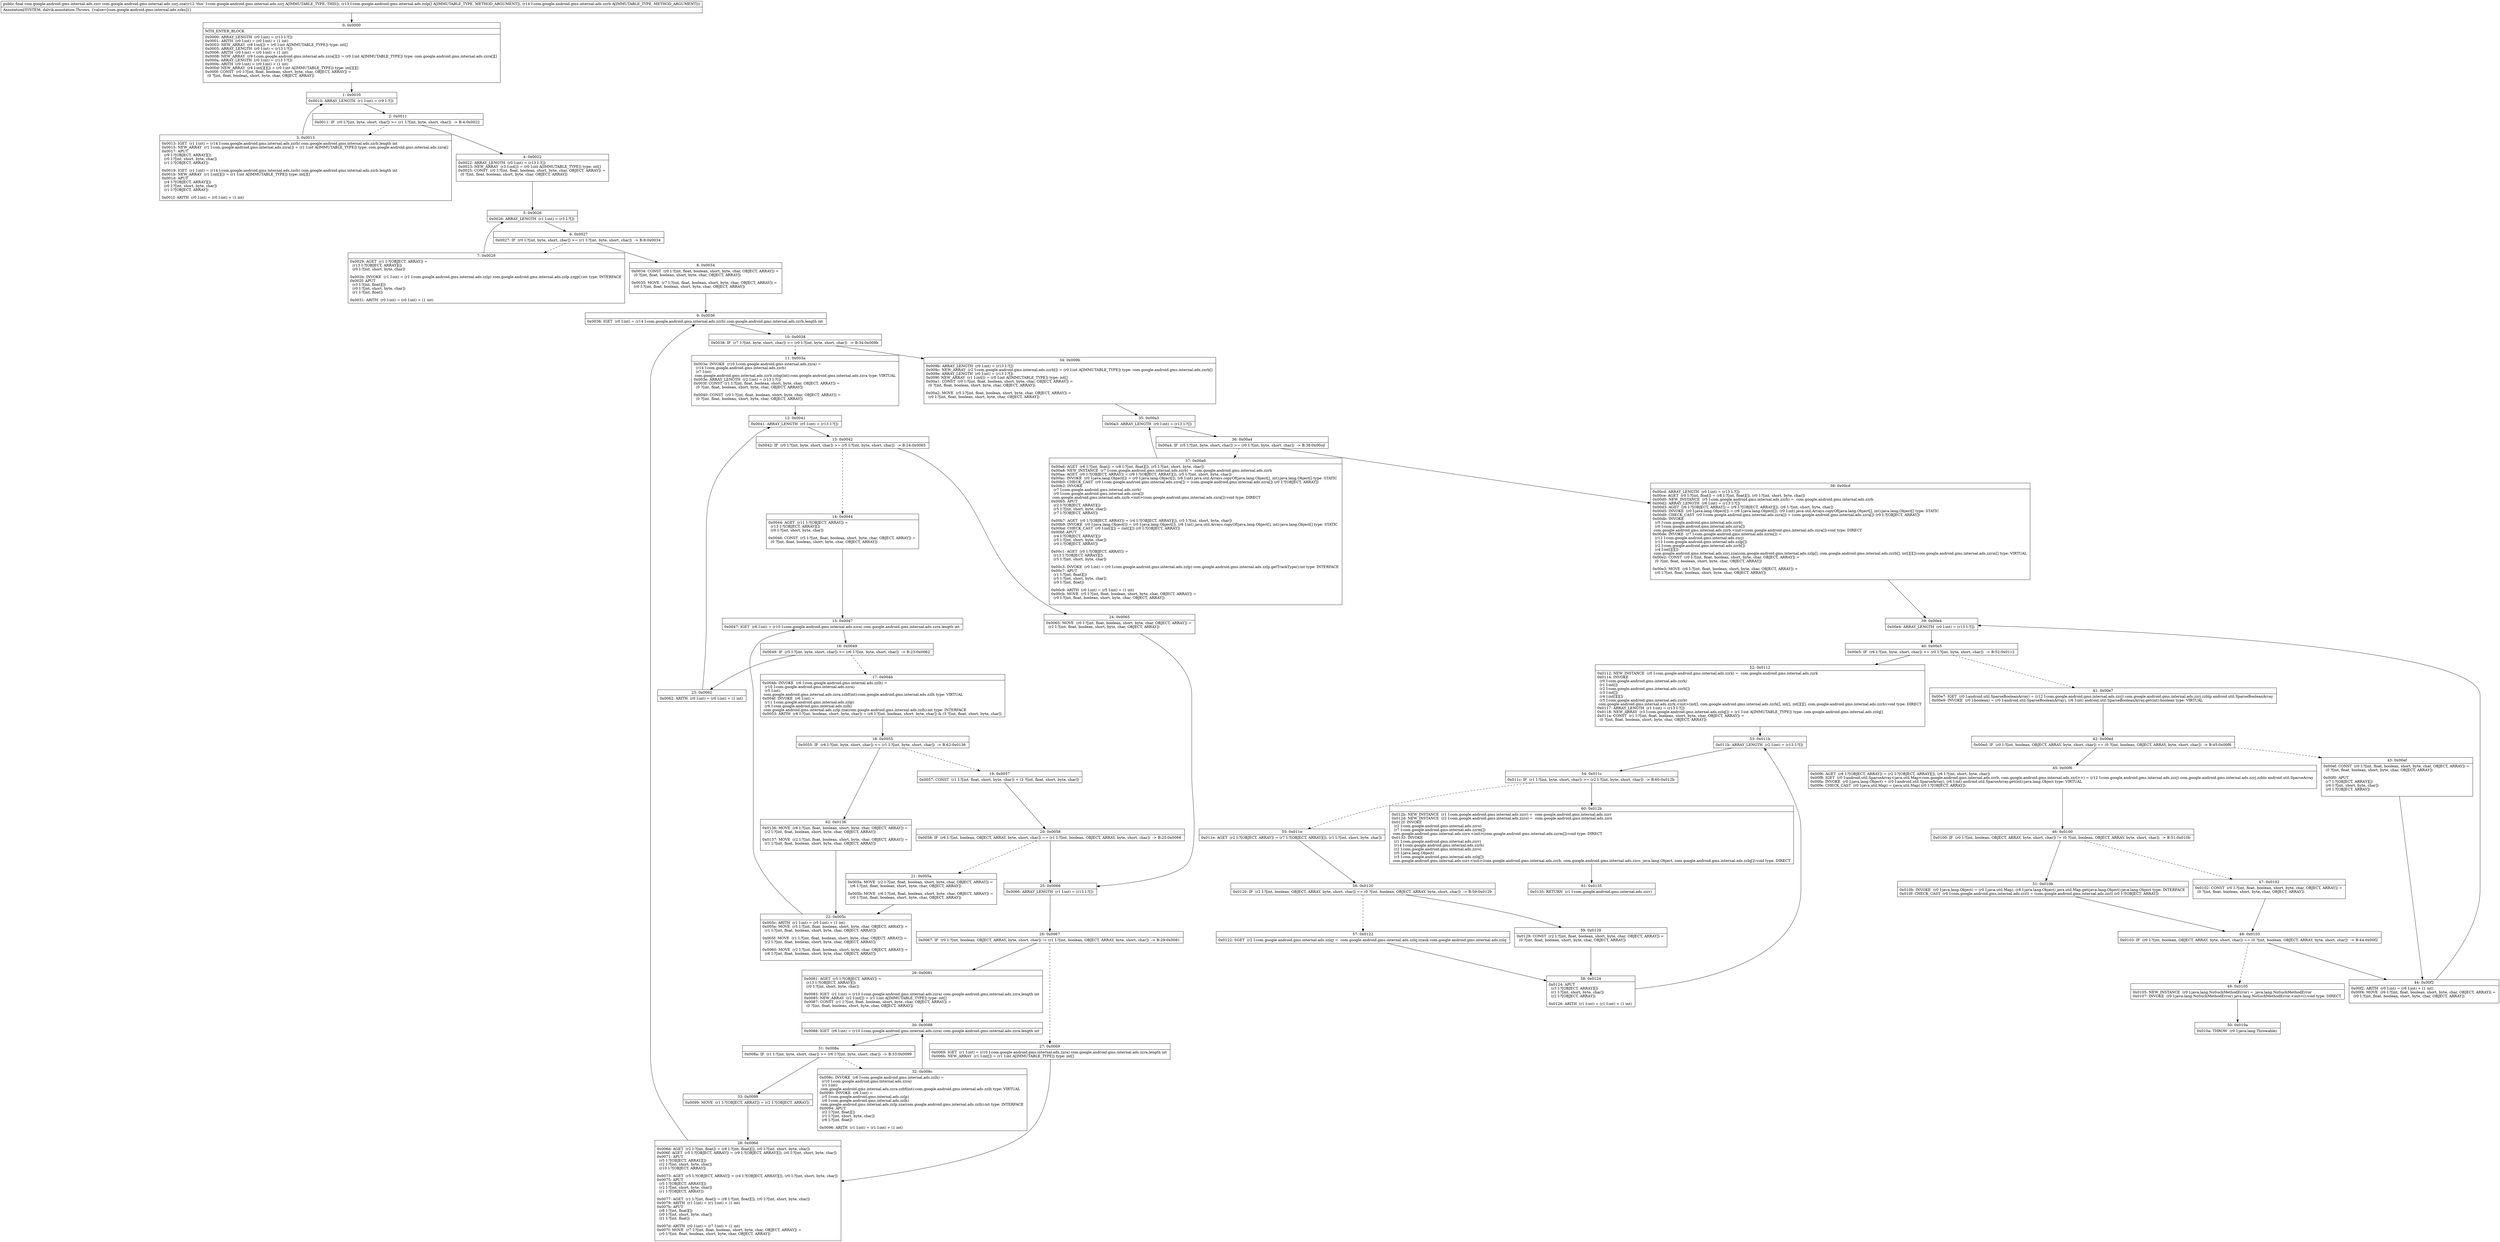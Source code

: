 digraph "CFG forcom.google.android.gms.internal.ads.zzrj.zza([Lcom\/google\/android\/gms\/internal\/ads\/zzlp;Lcom\/google\/android\/gms\/internal\/ads\/zzrb;)Lcom\/google\/android\/gms\/internal\/ads\/zzrr;" {
Node_0 [shape=record,label="{0\:\ 0x0000|MTH_ENTER_BLOCK\l|0x0000: ARRAY_LENGTH  (r0 I:int) = (r13 I:?[]) \l0x0001: ARITH  (r0 I:int) = (r0 I:int) + (1 int) \l0x0003: NEW_ARRAY  (r8 I:int[]) = (r0 I:int A[IMMUTABLE_TYPE]) type: int[] \l0x0005: ARRAY_LENGTH  (r0 I:int) = (r13 I:?[]) \l0x0006: ARITH  (r0 I:int) = (r0 I:int) + (1 int) \l0x0008: NEW_ARRAY  (r9 I:com.google.android.gms.internal.ads.zzra[][]) = (r0 I:int A[IMMUTABLE_TYPE]) type: com.google.android.gms.internal.ads.zzra[][] \l0x000a: ARRAY_LENGTH  (r0 I:int) = (r13 I:?[]) \l0x000b: ARITH  (r0 I:int) = (r0 I:int) + (1 int) \l0x000d: NEW_ARRAY  (r4 I:int[][][]) = (r0 I:int A[IMMUTABLE_TYPE]) type: int[][][] \l0x000f: CONST  (r0 I:?[int, float, boolean, short, byte, char, OBJECT, ARRAY]) = \l  (0 ?[int, float, boolean, short, byte, char, OBJECT, ARRAY])\l \l}"];
Node_1 [shape=record,label="{1\:\ 0x0010|0x0010: ARRAY_LENGTH  (r1 I:int) = (r9 I:?[]) \l}"];
Node_2 [shape=record,label="{2\:\ 0x0011|0x0011: IF  (r0 I:?[int, byte, short, char]) \>= (r1 I:?[int, byte, short, char])  \-\> B:4:0x0022 \l}"];
Node_3 [shape=record,label="{3\:\ 0x0013|0x0013: IGET  (r1 I:int) = (r14 I:com.google.android.gms.internal.ads.zzrb) com.google.android.gms.internal.ads.zzrb.length int \l0x0015: NEW_ARRAY  (r1 I:com.google.android.gms.internal.ads.zzra[]) = (r1 I:int A[IMMUTABLE_TYPE]) type: com.google.android.gms.internal.ads.zzra[] \l0x0017: APUT  \l  (r9 I:?[OBJECT, ARRAY][])\l  (r0 I:?[int, short, byte, char])\l  (r1 I:?[OBJECT, ARRAY])\l \l0x0019: IGET  (r1 I:int) = (r14 I:com.google.android.gms.internal.ads.zzrb) com.google.android.gms.internal.ads.zzrb.length int \l0x001b: NEW_ARRAY  (r1 I:int[][]) = (r1 I:int A[IMMUTABLE_TYPE]) type: int[][] \l0x001d: APUT  \l  (r4 I:?[OBJECT, ARRAY][])\l  (r0 I:?[int, short, byte, char])\l  (r1 I:?[OBJECT, ARRAY])\l \l0x001f: ARITH  (r0 I:int) = (r0 I:int) + (1 int) \l}"];
Node_4 [shape=record,label="{4\:\ 0x0022|0x0022: ARRAY_LENGTH  (r0 I:int) = (r13 I:?[]) \l0x0023: NEW_ARRAY  (r3 I:int[]) = (r0 I:int A[IMMUTABLE_TYPE]) type: int[] \l0x0025: CONST  (r0 I:?[int, float, boolean, short, byte, char, OBJECT, ARRAY]) = \l  (0 ?[int, float, boolean, short, byte, char, OBJECT, ARRAY])\l \l}"];
Node_5 [shape=record,label="{5\:\ 0x0026|0x0026: ARRAY_LENGTH  (r1 I:int) = (r3 I:?[]) \l}"];
Node_6 [shape=record,label="{6\:\ 0x0027|0x0027: IF  (r0 I:?[int, byte, short, char]) \>= (r1 I:?[int, byte, short, char])  \-\> B:8:0x0034 \l}"];
Node_7 [shape=record,label="{7\:\ 0x0029|0x0029: AGET  (r1 I:?[OBJECT, ARRAY]) = \l  (r13 I:?[OBJECT, ARRAY][])\l  (r0 I:?[int, short, byte, char])\l \l0x002b: INVOKE  (r1 I:int) = (r1 I:com.google.android.gms.internal.ads.zzlp) com.google.android.gms.internal.ads.zzlp.zzgp():int type: INTERFACE \l0x002f: APUT  \l  (r3 I:?[int, float][])\l  (r0 I:?[int, short, byte, char])\l  (r1 I:?[int, float])\l \l0x0031: ARITH  (r0 I:int) = (r0 I:int) + (1 int) \l}"];
Node_8 [shape=record,label="{8\:\ 0x0034|0x0034: CONST  (r0 I:?[int, float, boolean, short, byte, char, OBJECT, ARRAY]) = \l  (0 ?[int, float, boolean, short, byte, char, OBJECT, ARRAY])\l \l0x0035: MOVE  (r7 I:?[int, float, boolean, short, byte, char, OBJECT, ARRAY]) = \l  (r0 I:?[int, float, boolean, short, byte, char, OBJECT, ARRAY])\l \l}"];
Node_9 [shape=record,label="{9\:\ 0x0036|0x0036: IGET  (r0 I:int) = (r14 I:com.google.android.gms.internal.ads.zzrb) com.google.android.gms.internal.ads.zzrb.length int \l}"];
Node_10 [shape=record,label="{10\:\ 0x0038|0x0038: IF  (r7 I:?[int, byte, short, char]) \>= (r0 I:?[int, byte, short, char])  \-\> B:34:0x009b \l}"];
Node_11 [shape=record,label="{11\:\ 0x003a|0x003a: INVOKE  (r10 I:com.google.android.gms.internal.ads.zzra) = \l  (r14 I:com.google.android.gms.internal.ads.zzrb)\l  (r7 I:int)\l com.google.android.gms.internal.ads.zzrb.zzbg(int):com.google.android.gms.internal.ads.zzra type: VIRTUAL \l0x003e: ARRAY_LENGTH  (r2 I:int) = (r13 I:?[]) \l0x003f: CONST  (r1 I:?[int, float, boolean, short, byte, char, OBJECT, ARRAY]) = \l  (0 ?[int, float, boolean, short, byte, char, OBJECT, ARRAY])\l \l0x0040: CONST  (r0 I:?[int, float, boolean, short, byte, char, OBJECT, ARRAY]) = \l  (0 ?[int, float, boolean, short, byte, char, OBJECT, ARRAY])\l \l}"];
Node_12 [shape=record,label="{12\:\ 0x0041|0x0041: ARRAY_LENGTH  (r5 I:int) = (r13 I:?[]) \l}"];
Node_13 [shape=record,label="{13\:\ 0x0042|0x0042: IF  (r0 I:?[int, byte, short, char]) \>= (r5 I:?[int, byte, short, char])  \-\> B:24:0x0065 \l}"];
Node_14 [shape=record,label="{14\:\ 0x0044|0x0044: AGET  (r11 I:?[OBJECT, ARRAY]) = \l  (r13 I:?[OBJECT, ARRAY][])\l  (r0 I:?[int, short, byte, char])\l \l0x0046: CONST  (r5 I:?[int, float, boolean, short, byte, char, OBJECT, ARRAY]) = \l  (0 ?[int, float, boolean, short, byte, char, OBJECT, ARRAY])\l \l}"];
Node_15 [shape=record,label="{15\:\ 0x0047|0x0047: IGET  (r6 I:int) = (r10 I:com.google.android.gms.internal.ads.zzra) com.google.android.gms.internal.ads.zzra.length int \l}"];
Node_16 [shape=record,label="{16\:\ 0x0049|0x0049: IF  (r5 I:?[int, byte, short, char]) \>= (r6 I:?[int, byte, short, char])  \-\> B:23:0x0062 \l}"];
Node_17 [shape=record,label="{17\:\ 0x004b|0x004b: INVOKE  (r6 I:com.google.android.gms.internal.ads.zzlh) = \l  (r10 I:com.google.android.gms.internal.ads.zzra)\l  (r5 I:int)\l com.google.android.gms.internal.ads.zzra.zzbf(int):com.google.android.gms.internal.ads.zzlh type: VIRTUAL \l0x004f: INVOKE  (r6 I:int) = \l  (r11 I:com.google.android.gms.internal.ads.zzlp)\l  (r6 I:com.google.android.gms.internal.ads.zzlh)\l com.google.android.gms.internal.ads.zzlp.zza(com.google.android.gms.internal.ads.zzlh):int type: INTERFACE \l0x0053: ARITH  (r6 I:?[int, boolean, short, byte, char]) = (r6 I:?[int, boolean, short, byte, char]) & (3 ?[int, float, short, byte, char]) \l}"];
Node_18 [shape=record,label="{18\:\ 0x0055|0x0055: IF  (r6 I:?[int, byte, short, char]) \<= (r1 I:?[int, byte, short, char])  \-\> B:62:0x0136 \l}"];
Node_19 [shape=record,label="{19\:\ 0x0057|0x0057: CONST  (r1 I:?[int, float, short, byte, char]) = (3 ?[int, float, short, byte, char]) \l}"];
Node_20 [shape=record,label="{20\:\ 0x0058|0x0058: IF  (r6 I:?[int, boolean, OBJECT, ARRAY, byte, short, char]) == (r1 I:?[int, boolean, OBJECT, ARRAY, byte, short, char])  \-\> B:25:0x0066 \l}"];
Node_21 [shape=record,label="{21\:\ 0x005a|0x005a: MOVE  (r2 I:?[int, float, boolean, short, byte, char, OBJECT, ARRAY]) = \l  (r6 I:?[int, float, boolean, short, byte, char, OBJECT, ARRAY])\l \l0x005b: MOVE  (r6 I:?[int, float, boolean, short, byte, char, OBJECT, ARRAY]) = \l  (r0 I:?[int, float, boolean, short, byte, char, OBJECT, ARRAY])\l \l}"];
Node_22 [shape=record,label="{22\:\ 0x005c|0x005c: ARITH  (r1 I:int) = (r5 I:int) + (1 int) \l0x005e: MOVE  (r5 I:?[int, float, boolean, short, byte, char, OBJECT, ARRAY]) = \l  (r1 I:?[int, float, boolean, short, byte, char, OBJECT, ARRAY])\l \l0x005f: MOVE  (r1 I:?[int, float, boolean, short, byte, char, OBJECT, ARRAY]) = \l  (r2 I:?[int, float, boolean, short, byte, char, OBJECT, ARRAY])\l \l0x0060: MOVE  (r2 I:?[int, float, boolean, short, byte, char, OBJECT, ARRAY]) = \l  (r6 I:?[int, float, boolean, short, byte, char, OBJECT, ARRAY])\l \l}"];
Node_23 [shape=record,label="{23\:\ 0x0062|0x0062: ARITH  (r0 I:int) = (r0 I:int) + (1 int) \l}"];
Node_24 [shape=record,label="{24\:\ 0x0065|0x0065: MOVE  (r0 I:?[int, float, boolean, short, byte, char, OBJECT, ARRAY]) = \l  (r2 I:?[int, float, boolean, short, byte, char, OBJECT, ARRAY])\l \l}"];
Node_25 [shape=record,label="{25\:\ 0x0066|0x0066: ARRAY_LENGTH  (r1 I:int) = (r13 I:?[]) \l}"];
Node_26 [shape=record,label="{26\:\ 0x0067|0x0067: IF  (r0 I:?[int, boolean, OBJECT, ARRAY, byte, short, char]) != (r1 I:?[int, boolean, OBJECT, ARRAY, byte, short, char])  \-\> B:29:0x0081 \l}"];
Node_27 [shape=record,label="{27\:\ 0x0069|0x0069: IGET  (r1 I:int) = (r10 I:com.google.android.gms.internal.ads.zzra) com.google.android.gms.internal.ads.zzra.length int \l0x006b: NEW_ARRAY  (r1 I:int[]) = (r1 I:int A[IMMUTABLE_TYPE]) type: int[] \l}"];
Node_28 [shape=record,label="{28\:\ 0x006d|0x006d: AGET  (r2 I:?[int, float]) = (r8 I:?[int, float][]), (r0 I:?[int, short, byte, char]) \l0x006f: AGET  (r5 I:?[OBJECT, ARRAY]) = (r9 I:?[OBJECT, ARRAY][]), (r0 I:?[int, short, byte, char]) \l0x0071: APUT  \l  (r5 I:?[OBJECT, ARRAY][])\l  (r2 I:?[int, short, byte, char])\l  (r10 I:?[OBJECT, ARRAY])\l \l0x0073: AGET  (r5 I:?[OBJECT, ARRAY]) = (r4 I:?[OBJECT, ARRAY][]), (r0 I:?[int, short, byte, char]) \l0x0075: APUT  \l  (r5 I:?[OBJECT, ARRAY][])\l  (r2 I:?[int, short, byte, char])\l  (r1 I:?[OBJECT, ARRAY])\l \l0x0077: AGET  (r1 I:?[int, float]) = (r8 I:?[int, float][]), (r0 I:?[int, short, byte, char]) \l0x0079: ARITH  (r1 I:int) = (r1 I:int) + (1 int) \l0x007b: APUT  \l  (r8 I:?[int, float][])\l  (r0 I:?[int, short, byte, char])\l  (r1 I:?[int, float])\l \l0x007d: ARITH  (r0 I:int) = (r7 I:int) + (1 int) \l0x007f: MOVE  (r7 I:?[int, float, boolean, short, byte, char, OBJECT, ARRAY]) = \l  (r0 I:?[int, float, boolean, short, byte, char, OBJECT, ARRAY])\l \l}"];
Node_29 [shape=record,label="{29\:\ 0x0081|0x0081: AGET  (r5 I:?[OBJECT, ARRAY]) = \l  (r13 I:?[OBJECT, ARRAY][])\l  (r0 I:?[int, short, byte, char])\l \l0x0083: IGET  (r1 I:int) = (r10 I:com.google.android.gms.internal.ads.zzra) com.google.android.gms.internal.ads.zzra.length int \l0x0085: NEW_ARRAY  (r2 I:int[]) = (r1 I:int A[IMMUTABLE_TYPE]) type: int[] \l0x0087: CONST  (r1 I:?[int, float, boolean, short, byte, char, OBJECT, ARRAY]) = \l  (0 ?[int, float, boolean, short, byte, char, OBJECT, ARRAY])\l \l}"];
Node_30 [shape=record,label="{30\:\ 0x0088|0x0088: IGET  (r6 I:int) = (r10 I:com.google.android.gms.internal.ads.zzra) com.google.android.gms.internal.ads.zzra.length int \l}"];
Node_31 [shape=record,label="{31\:\ 0x008a|0x008a: IF  (r1 I:?[int, byte, short, char]) \>= (r6 I:?[int, byte, short, char])  \-\> B:33:0x0099 \l}"];
Node_32 [shape=record,label="{32\:\ 0x008c|0x008c: INVOKE  (r6 I:com.google.android.gms.internal.ads.zzlh) = \l  (r10 I:com.google.android.gms.internal.ads.zzra)\l  (r1 I:int)\l com.google.android.gms.internal.ads.zzra.zzbf(int):com.google.android.gms.internal.ads.zzlh type: VIRTUAL \l0x0090: INVOKE  (r6 I:int) = \l  (r5 I:com.google.android.gms.internal.ads.zzlp)\l  (r6 I:com.google.android.gms.internal.ads.zzlh)\l com.google.android.gms.internal.ads.zzlp.zza(com.google.android.gms.internal.ads.zzlh):int type: INTERFACE \l0x0094: APUT  \l  (r2 I:?[int, float][])\l  (r1 I:?[int, short, byte, char])\l  (r6 I:?[int, float])\l \l0x0096: ARITH  (r1 I:int) = (r1 I:int) + (1 int) \l}"];
Node_33 [shape=record,label="{33\:\ 0x0099|0x0099: MOVE  (r1 I:?[OBJECT, ARRAY]) = (r2 I:?[OBJECT, ARRAY]) \l}"];
Node_34 [shape=record,label="{34\:\ 0x009b|0x009b: ARRAY_LENGTH  (r0 I:int) = (r13 I:?[]) \l0x009c: NEW_ARRAY  (r2 I:com.google.android.gms.internal.ads.zzrb[]) = (r0 I:int A[IMMUTABLE_TYPE]) type: com.google.android.gms.internal.ads.zzrb[] \l0x009e: ARRAY_LENGTH  (r0 I:int) = (r13 I:?[]) \l0x009f: NEW_ARRAY  (r1 I:int[]) = (r0 I:int A[IMMUTABLE_TYPE]) type: int[] \l0x00a1: CONST  (r0 I:?[int, float, boolean, short, byte, char, OBJECT, ARRAY]) = \l  (0 ?[int, float, boolean, short, byte, char, OBJECT, ARRAY])\l \l0x00a2: MOVE  (r5 I:?[int, float, boolean, short, byte, char, OBJECT, ARRAY]) = \l  (r0 I:?[int, float, boolean, short, byte, char, OBJECT, ARRAY])\l \l}"];
Node_35 [shape=record,label="{35\:\ 0x00a3|0x00a3: ARRAY_LENGTH  (r0 I:int) = (r13 I:?[]) \l}"];
Node_36 [shape=record,label="{36\:\ 0x00a4|0x00a4: IF  (r5 I:?[int, byte, short, char]) \>= (r0 I:?[int, byte, short, char])  \-\> B:38:0x00cd \l}"];
Node_37 [shape=record,label="{37\:\ 0x00a6|0x00a6: AGET  (r6 I:?[int, float]) = (r8 I:?[int, float][]), (r5 I:?[int, short, byte, char]) \l0x00a8: NEW_INSTANCE  (r7 I:com.google.android.gms.internal.ads.zzrb) =  com.google.android.gms.internal.ads.zzrb \l0x00aa: AGET  (r0 I:?[OBJECT, ARRAY]) = (r9 I:?[OBJECT, ARRAY][]), (r5 I:?[int, short, byte, char]) \l0x00ac: INVOKE  (r0 I:java.lang.Object[]) = (r0 I:java.lang.Object[]), (r6 I:int) java.util.Arrays.copyOf(java.lang.Object[], int):java.lang.Object[] type: STATIC \l0x00b0: CHECK_CAST  (r0 I:com.google.android.gms.internal.ads.zzra[]) = (com.google.android.gms.internal.ads.zzra[]) (r0 I:?[OBJECT, ARRAY]) \l0x00b2: INVOKE  \l  (r7 I:com.google.android.gms.internal.ads.zzrb)\l  (r0 I:com.google.android.gms.internal.ads.zzra[])\l com.google.android.gms.internal.ads.zzrb.\<init\>(com.google.android.gms.internal.ads.zzra[]):void type: DIRECT \l0x00b5: APUT  \l  (r2 I:?[OBJECT, ARRAY][])\l  (r5 I:?[int, short, byte, char])\l  (r7 I:?[OBJECT, ARRAY])\l \l0x00b7: AGET  (r0 I:?[OBJECT, ARRAY]) = (r4 I:?[OBJECT, ARRAY][]), (r5 I:?[int, short, byte, char]) \l0x00b9: INVOKE  (r0 I:java.lang.Object[]) = (r0 I:java.lang.Object[]), (r6 I:int) java.util.Arrays.copyOf(java.lang.Object[], int):java.lang.Object[] type: STATIC \l0x00bd: CHECK_CAST  (r0 I:int[][]) = (int[][]) (r0 I:?[OBJECT, ARRAY]) \l0x00bf: APUT  \l  (r4 I:?[OBJECT, ARRAY][])\l  (r5 I:?[int, short, byte, char])\l  (r0 I:?[OBJECT, ARRAY])\l \l0x00c1: AGET  (r0 I:?[OBJECT, ARRAY]) = \l  (r13 I:?[OBJECT, ARRAY][])\l  (r5 I:?[int, short, byte, char])\l \l0x00c3: INVOKE  (r0 I:int) = (r0 I:com.google.android.gms.internal.ads.zzlp) com.google.android.gms.internal.ads.zzlp.getTrackType():int type: INTERFACE \l0x00c7: APUT  \l  (r1 I:?[int, float][])\l  (r5 I:?[int, short, byte, char])\l  (r0 I:?[int, float])\l \l0x00c9: ARITH  (r0 I:int) = (r5 I:int) + (1 int) \l0x00cb: MOVE  (r5 I:?[int, float, boolean, short, byte, char, OBJECT, ARRAY]) = \l  (r0 I:?[int, float, boolean, short, byte, char, OBJECT, ARRAY])\l \l}"];
Node_38 [shape=record,label="{38\:\ 0x00cd|0x00cd: ARRAY_LENGTH  (r0 I:int) = (r13 I:?[]) \l0x00ce: AGET  (r0 I:?[int, float]) = (r8 I:?[int, float][]), (r0 I:?[int, short, byte, char]) \l0x00d0: NEW_INSTANCE  (r5 I:com.google.android.gms.internal.ads.zzrb) =  com.google.android.gms.internal.ads.zzrb \l0x00d2: ARRAY_LENGTH  (r6 I:int) = (r13 I:?[]) \l0x00d3: AGET  (r6 I:?[OBJECT, ARRAY]) = (r9 I:?[OBJECT, ARRAY][]), (r6 I:?[int, short, byte, char]) \l0x00d5: INVOKE  (r0 I:java.lang.Object[]) = (r6 I:java.lang.Object[]), (r0 I:int) java.util.Arrays.copyOf(java.lang.Object[], int):java.lang.Object[] type: STATIC \l0x00d9: CHECK_CAST  (r0 I:com.google.android.gms.internal.ads.zzra[]) = (com.google.android.gms.internal.ads.zzra[]) (r0 I:?[OBJECT, ARRAY]) \l0x00db: INVOKE  \l  (r5 I:com.google.android.gms.internal.ads.zzrb)\l  (r0 I:com.google.android.gms.internal.ads.zzra[])\l com.google.android.gms.internal.ads.zzrb.\<init\>(com.google.android.gms.internal.ads.zzra[]):void type: DIRECT \l0x00de: INVOKE  (r7 I:com.google.android.gms.internal.ads.zzrm[]) = \l  (r12 I:com.google.android.gms.internal.ads.zzrj)\l  (r13 I:com.google.android.gms.internal.ads.zzlp[])\l  (r2 I:com.google.android.gms.internal.ads.zzrb[])\l  (r4 I:int[][][])\l com.google.android.gms.internal.ads.zzrj.zza(com.google.android.gms.internal.ads.zzlp[], com.google.android.gms.internal.ads.zzrb[], int[][][]):com.google.android.gms.internal.ads.zzrm[] type: VIRTUAL \l0x00e2: CONST  (r0 I:?[int, float, boolean, short, byte, char, OBJECT, ARRAY]) = \l  (0 ?[int, float, boolean, short, byte, char, OBJECT, ARRAY])\l \l0x00e3: MOVE  (r6 I:?[int, float, boolean, short, byte, char, OBJECT, ARRAY]) = \l  (r0 I:?[int, float, boolean, short, byte, char, OBJECT, ARRAY])\l \l}"];
Node_39 [shape=record,label="{39\:\ 0x00e4|0x00e4: ARRAY_LENGTH  (r0 I:int) = (r13 I:?[]) \l}"];
Node_40 [shape=record,label="{40\:\ 0x00e5|0x00e5: IF  (r6 I:?[int, byte, short, char]) \>= (r0 I:?[int, byte, short, char])  \-\> B:52:0x0112 \l}"];
Node_41 [shape=record,label="{41\:\ 0x00e7|0x00e7: IGET  (r0 I:android.util.SparseBooleanArray) = (r12 I:com.google.android.gms.internal.ads.zzrj) com.google.android.gms.internal.ads.zzrj.zzblp android.util.SparseBooleanArray \l0x00e9: INVOKE  (r0 I:boolean) = (r0 I:android.util.SparseBooleanArray), (r6 I:int) android.util.SparseBooleanArray.get(int):boolean type: VIRTUAL \l}"];
Node_42 [shape=record,label="{42\:\ 0x00ed|0x00ed: IF  (r0 I:?[int, boolean, OBJECT, ARRAY, byte, short, char]) == (0 ?[int, boolean, OBJECT, ARRAY, byte, short, char])  \-\> B:45:0x00f6 \l}"];
Node_43 [shape=record,label="{43\:\ 0x00ef|0x00ef: CONST  (r0 I:?[int, float, boolean, short, byte, char, OBJECT, ARRAY]) = \l  (0 ?[int, float, boolean, short, byte, char, OBJECT, ARRAY])\l \l0x00f0: APUT  \l  (r7 I:?[OBJECT, ARRAY][])\l  (r6 I:?[int, short, byte, char])\l  (r0 I:?[OBJECT, ARRAY])\l \l}"];
Node_44 [shape=record,label="{44\:\ 0x00f2|0x00f2: ARITH  (r0 I:int) = (r6 I:int) + (1 int) \l0x00f4: MOVE  (r6 I:?[int, float, boolean, short, byte, char, OBJECT, ARRAY]) = \l  (r0 I:?[int, float, boolean, short, byte, char, OBJECT, ARRAY])\l \l}"];
Node_45 [shape=record,label="{45\:\ 0x00f6|0x00f6: AGET  (r8 I:?[OBJECT, ARRAY]) = (r2 I:?[OBJECT, ARRAY][]), (r6 I:?[int, short, byte, char]) \l0x00f8: IGET  (r0 I:android.util.SparseArray\<java.util.Map\<com.google.android.gms.internal.ads.zzrb, com.google.android.gms.internal.ads.zzrl\>\>) = (r12 I:com.google.android.gms.internal.ads.zzrj) com.google.android.gms.internal.ads.zzrj.zzblo android.util.SparseArray \l0x00fa: INVOKE  (r0 I:java.lang.Object) = (r0 I:android.util.SparseArray), (r6 I:int) android.util.SparseArray.get(int):java.lang.Object type: VIRTUAL \l0x00fe: CHECK_CAST  (r0 I:java.util.Map) = (java.util.Map) (r0 I:?[OBJECT, ARRAY]) \l}"];
Node_46 [shape=record,label="{46\:\ 0x0100|0x0100: IF  (r0 I:?[int, boolean, OBJECT, ARRAY, byte, short, char]) != (0 ?[int, boolean, OBJECT, ARRAY, byte, short, char])  \-\> B:51:0x010b \l}"];
Node_47 [shape=record,label="{47\:\ 0x0102|0x0102: CONST  (r0 I:?[int, float, boolean, short, byte, char, OBJECT, ARRAY]) = \l  (0 ?[int, float, boolean, short, byte, char, OBJECT, ARRAY])\l \l}"];
Node_48 [shape=record,label="{48\:\ 0x0103|0x0103: IF  (r0 I:?[int, boolean, OBJECT, ARRAY, byte, short, char]) == (0 ?[int, boolean, OBJECT, ARRAY, byte, short, char])  \-\> B:44:0x00f2 \l}"];
Node_49 [shape=record,label="{49\:\ 0x0105|0x0105: NEW_INSTANCE  (r0 I:java.lang.NoSuchMethodError) =  java.lang.NoSuchMethodError \l0x0107: INVOKE  (r0 I:java.lang.NoSuchMethodError) java.lang.NoSuchMethodError.\<init\>():void type: DIRECT \l}"];
Node_50 [shape=record,label="{50\:\ 0x010a|0x010a: THROW  (r0 I:java.lang.Throwable) \l}"];
Node_51 [shape=record,label="{51\:\ 0x010b|0x010b: INVOKE  (r0 I:java.lang.Object) = (r0 I:java.util.Map), (r8 I:java.lang.Object) java.util.Map.get(java.lang.Object):java.lang.Object type: INTERFACE \l0x010f: CHECK_CAST  (r0 I:com.google.android.gms.internal.ads.zzrl) = (com.google.android.gms.internal.ads.zzrl) (r0 I:?[OBJECT, ARRAY]) \l}"];
Node_52 [shape=record,label="{52\:\ 0x0112|0x0112: NEW_INSTANCE  (r0 I:com.google.android.gms.internal.ads.zzrk) =  com.google.android.gms.internal.ads.zzrk \l0x0114: INVOKE  \l  (r0 I:com.google.android.gms.internal.ads.zzrk)\l  (r1 I:int[])\l  (r2 I:com.google.android.gms.internal.ads.zzrb[])\l  (r3 I:int[])\l  (r4 I:int[][][])\l  (r5 I:com.google.android.gms.internal.ads.zzrb)\l com.google.android.gms.internal.ads.zzrk.\<init\>(int[], com.google.android.gms.internal.ads.zzrb[], int[], int[][][], com.google.android.gms.internal.ads.zzrb):void type: DIRECT \l0x0117: ARRAY_LENGTH  (r1 I:int) = (r13 I:?[]) \l0x0118: NEW_ARRAY  (r3 I:com.google.android.gms.internal.ads.zzlq[]) = (r1 I:int A[IMMUTABLE_TYPE]) type: com.google.android.gms.internal.ads.zzlq[] \l0x011a: CONST  (r1 I:?[int, float, boolean, short, byte, char, OBJECT, ARRAY]) = \l  (0 ?[int, float, boolean, short, byte, char, OBJECT, ARRAY])\l \l}"];
Node_53 [shape=record,label="{53\:\ 0x011b|0x011b: ARRAY_LENGTH  (r2 I:int) = (r13 I:?[]) \l}"];
Node_54 [shape=record,label="{54\:\ 0x011c|0x011c: IF  (r1 I:?[int, byte, short, char]) \>= (r2 I:?[int, byte, short, char])  \-\> B:60:0x012b \l}"];
Node_55 [shape=record,label="{55\:\ 0x011e|0x011e: AGET  (r2 I:?[OBJECT, ARRAY]) = (r7 I:?[OBJECT, ARRAY][]), (r1 I:?[int, short, byte, char]) \l}"];
Node_56 [shape=record,label="{56\:\ 0x0120|0x0120: IF  (r2 I:?[int, boolean, OBJECT, ARRAY, byte, short, char]) == (0 ?[int, boolean, OBJECT, ARRAY, byte, short, char])  \-\> B:59:0x0129 \l}"];
Node_57 [shape=record,label="{57\:\ 0x0122|0x0122: SGET  (r2 I:com.google.android.gms.internal.ads.zzlq) =  com.google.android.gms.internal.ads.zzlq.zzauk com.google.android.gms.internal.ads.zzlq \l}"];
Node_58 [shape=record,label="{58\:\ 0x0124|0x0124: APUT  \l  (r3 I:?[OBJECT, ARRAY][])\l  (r1 I:?[int, short, byte, char])\l  (r2 I:?[OBJECT, ARRAY])\l \l0x0126: ARITH  (r1 I:int) = (r1 I:int) + (1 int) \l}"];
Node_59 [shape=record,label="{59\:\ 0x0129|0x0129: CONST  (r2 I:?[int, float, boolean, short, byte, char, OBJECT, ARRAY]) = \l  (0 ?[int, float, boolean, short, byte, char, OBJECT, ARRAY])\l \l}"];
Node_60 [shape=record,label="{60\:\ 0x012b|0x012b: NEW_INSTANCE  (r1 I:com.google.android.gms.internal.ads.zzrr) =  com.google.android.gms.internal.ads.zzrr \l0x012d: NEW_INSTANCE  (r2 I:com.google.android.gms.internal.ads.zzro) =  com.google.android.gms.internal.ads.zzro \l0x012f: INVOKE  \l  (r2 I:com.google.android.gms.internal.ads.zzro)\l  (r7 I:com.google.android.gms.internal.ads.zzrm[])\l com.google.android.gms.internal.ads.zzro.\<init\>(com.google.android.gms.internal.ads.zzrm[]):void type: DIRECT \l0x0132: INVOKE  \l  (r1 I:com.google.android.gms.internal.ads.zzrr)\l  (r14 I:com.google.android.gms.internal.ads.zzrb)\l  (r2 I:com.google.android.gms.internal.ads.zzro)\l  (r0 I:java.lang.Object)\l  (r3 I:com.google.android.gms.internal.ads.zzlq[])\l com.google.android.gms.internal.ads.zzrr.\<init\>(com.google.android.gms.internal.ads.zzrb, com.google.android.gms.internal.ads.zzro, java.lang.Object, com.google.android.gms.internal.ads.zzlq[]):void type: DIRECT \l}"];
Node_61 [shape=record,label="{61\:\ 0x0135|0x0135: RETURN  (r1 I:com.google.android.gms.internal.ads.zzrr) \l}"];
Node_62 [shape=record,label="{62\:\ 0x0136|0x0136: MOVE  (r6 I:?[int, float, boolean, short, byte, char, OBJECT, ARRAY]) = \l  (r2 I:?[int, float, boolean, short, byte, char, OBJECT, ARRAY])\l \l0x0137: MOVE  (r2 I:?[int, float, boolean, short, byte, char, OBJECT, ARRAY]) = \l  (r1 I:?[int, float, boolean, short, byte, char, OBJECT, ARRAY])\l \l}"];
MethodNode[shape=record,label="{public final com.google.android.gms.internal.ads.zzrr com.google.android.gms.internal.ads.zzrj.zza((r12 'this' I:com.google.android.gms.internal.ads.zzrj A[IMMUTABLE_TYPE, THIS]), (r13 I:com.google.android.gms.internal.ads.zzlp[] A[IMMUTABLE_TYPE, METHOD_ARGUMENT]), (r14 I:com.google.android.gms.internal.ads.zzrb A[IMMUTABLE_TYPE, METHOD_ARGUMENT]))  | Annotation[SYSTEM, dalvik.annotation.Throws, \{value=[com.google.android.gms.internal.ads.zzku]\}]\l}"];
MethodNode -> Node_0;
Node_0 -> Node_1;
Node_1 -> Node_2;
Node_2 -> Node_3[style=dashed];
Node_2 -> Node_4;
Node_3 -> Node_1;
Node_4 -> Node_5;
Node_5 -> Node_6;
Node_6 -> Node_7[style=dashed];
Node_6 -> Node_8;
Node_7 -> Node_5;
Node_8 -> Node_9;
Node_9 -> Node_10;
Node_10 -> Node_11[style=dashed];
Node_10 -> Node_34;
Node_11 -> Node_12;
Node_12 -> Node_13;
Node_13 -> Node_14[style=dashed];
Node_13 -> Node_24;
Node_14 -> Node_15;
Node_15 -> Node_16;
Node_16 -> Node_17[style=dashed];
Node_16 -> Node_23;
Node_17 -> Node_18;
Node_18 -> Node_19[style=dashed];
Node_18 -> Node_62;
Node_19 -> Node_20;
Node_20 -> Node_21[style=dashed];
Node_20 -> Node_25;
Node_21 -> Node_22;
Node_22 -> Node_15;
Node_23 -> Node_12;
Node_24 -> Node_25;
Node_25 -> Node_26;
Node_26 -> Node_27[style=dashed];
Node_26 -> Node_29;
Node_27 -> Node_28;
Node_28 -> Node_9;
Node_29 -> Node_30;
Node_30 -> Node_31;
Node_31 -> Node_32[style=dashed];
Node_31 -> Node_33;
Node_32 -> Node_30;
Node_33 -> Node_28;
Node_34 -> Node_35;
Node_35 -> Node_36;
Node_36 -> Node_37[style=dashed];
Node_36 -> Node_38;
Node_37 -> Node_35;
Node_38 -> Node_39;
Node_39 -> Node_40;
Node_40 -> Node_41[style=dashed];
Node_40 -> Node_52;
Node_41 -> Node_42;
Node_42 -> Node_43[style=dashed];
Node_42 -> Node_45;
Node_43 -> Node_44;
Node_44 -> Node_39;
Node_45 -> Node_46;
Node_46 -> Node_47[style=dashed];
Node_46 -> Node_51;
Node_47 -> Node_48;
Node_48 -> Node_44;
Node_48 -> Node_49[style=dashed];
Node_49 -> Node_50;
Node_51 -> Node_48;
Node_52 -> Node_53;
Node_53 -> Node_54;
Node_54 -> Node_55[style=dashed];
Node_54 -> Node_60;
Node_55 -> Node_56;
Node_56 -> Node_57[style=dashed];
Node_56 -> Node_59;
Node_57 -> Node_58;
Node_58 -> Node_53;
Node_59 -> Node_58;
Node_60 -> Node_61;
Node_62 -> Node_22;
}

